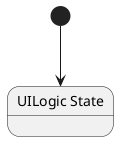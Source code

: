@startuml UILogic
state "UILogic State" as Nevergreen_UILogic_State
[*] --> Nevergreen_UILogic_State
@enduml